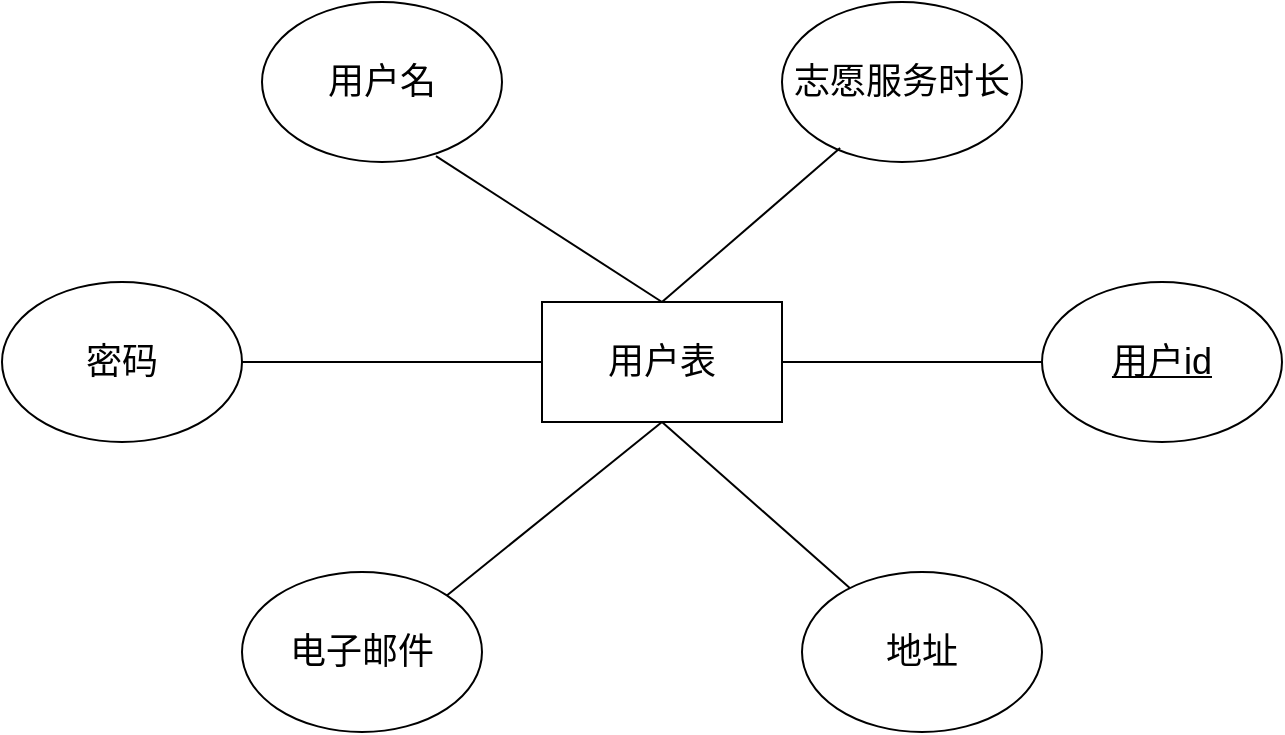 <mxfile version="24.4.0" type="github">
  <diagram name="第 1 页" id="Dau7rd6t1JSJyT7rKach">
    <mxGraphModel dx="819" dy="476" grid="1" gridSize="10" guides="1" tooltips="1" connect="1" arrows="1" fold="1" page="1" pageScale="1" pageWidth="827" pageHeight="1169" math="0" shadow="0">
      <root>
        <mxCell id="0" />
        <mxCell id="1" parent="0" />
        <mxCell id="vPlGYPuMTZ82kQOHyQCy-8" style="edgeStyle=orthogonalEdgeStyle;rounded=0;orthogonalLoop=1;jettySize=auto;html=1;exitX=1;exitY=0.5;exitDx=0;exitDy=0;endArrow=none;endFill=0;" edge="1" parent="1" source="vPlGYPuMTZ82kQOHyQCy-1" target="vPlGYPuMTZ82kQOHyQCy-4">
          <mxGeometry relative="1" as="geometry" />
        </mxCell>
        <mxCell id="vPlGYPuMTZ82kQOHyQCy-11" style="edgeStyle=none;rounded=0;orthogonalLoop=1;jettySize=auto;html=1;exitX=0;exitY=0.5;exitDx=0;exitDy=0;endArrow=none;endFill=0;" edge="1" parent="1" source="vPlGYPuMTZ82kQOHyQCy-1" target="vPlGYPuMTZ82kQOHyQCy-5">
          <mxGeometry relative="1" as="geometry" />
        </mxCell>
        <mxCell id="vPlGYPuMTZ82kQOHyQCy-12" style="edgeStyle=none;rounded=0;orthogonalLoop=1;jettySize=auto;html=1;exitX=0.5;exitY=1;exitDx=0;exitDy=0;entryX=1;entryY=0;entryDx=0;entryDy=0;endArrow=none;endFill=0;" edge="1" parent="1" source="vPlGYPuMTZ82kQOHyQCy-1" target="vPlGYPuMTZ82kQOHyQCy-6">
          <mxGeometry relative="1" as="geometry" />
        </mxCell>
        <mxCell id="vPlGYPuMTZ82kQOHyQCy-13" style="edgeStyle=none;rounded=0;orthogonalLoop=1;jettySize=auto;html=1;exitX=0.5;exitY=1;exitDx=0;exitDy=0;endArrow=none;endFill=0;" edge="1" parent="1" source="vPlGYPuMTZ82kQOHyQCy-1" target="vPlGYPuMTZ82kQOHyQCy-7">
          <mxGeometry relative="1" as="geometry" />
        </mxCell>
        <mxCell id="vPlGYPuMTZ82kQOHyQCy-1" value="用户表" style="rounded=0;whiteSpace=wrap;html=1;fontSize=18;" vertex="1" parent="1">
          <mxGeometry x="340" y="450" width="120" height="60" as="geometry" />
        </mxCell>
        <mxCell id="vPlGYPuMTZ82kQOHyQCy-2" value="用户名" style="ellipse;whiteSpace=wrap;html=1;fontSize=18;" vertex="1" parent="1">
          <mxGeometry x="200" y="300" width="120" height="80" as="geometry" />
        </mxCell>
        <mxCell id="vPlGYPuMTZ82kQOHyQCy-3" value="志愿服务时长" style="ellipse;whiteSpace=wrap;html=1;fontSize=18;" vertex="1" parent="1">
          <mxGeometry x="460" y="300" width="120" height="80" as="geometry" />
        </mxCell>
        <mxCell id="vPlGYPuMTZ82kQOHyQCy-4" value="&lt;u&gt;用户id&lt;/u&gt;" style="ellipse;whiteSpace=wrap;html=1;fontSize=18;" vertex="1" parent="1">
          <mxGeometry x="590" y="440" width="120" height="80" as="geometry" />
        </mxCell>
        <mxCell id="vPlGYPuMTZ82kQOHyQCy-5" value="密码" style="ellipse;whiteSpace=wrap;html=1;fontSize=18;" vertex="1" parent="1">
          <mxGeometry x="70" y="440" width="120" height="80" as="geometry" />
        </mxCell>
        <mxCell id="vPlGYPuMTZ82kQOHyQCy-6" value="电子邮件" style="ellipse;whiteSpace=wrap;html=1;fontSize=18;" vertex="1" parent="1">
          <mxGeometry x="190" y="585" width="120" height="80" as="geometry" />
        </mxCell>
        <mxCell id="vPlGYPuMTZ82kQOHyQCy-7" value="地址" style="ellipse;whiteSpace=wrap;html=1;fontSize=18;" vertex="1" parent="1">
          <mxGeometry x="470" y="585" width="120" height="80" as="geometry" />
        </mxCell>
        <mxCell id="vPlGYPuMTZ82kQOHyQCy-9" style="rounded=0;orthogonalLoop=1;jettySize=auto;html=1;exitX=0.5;exitY=0;exitDx=0;exitDy=0;entryX=0.242;entryY=0.913;entryDx=0;entryDy=0;entryPerimeter=0;endArrow=none;endFill=0;" edge="1" parent="1" source="vPlGYPuMTZ82kQOHyQCy-1" target="vPlGYPuMTZ82kQOHyQCy-3">
          <mxGeometry relative="1" as="geometry" />
        </mxCell>
        <mxCell id="vPlGYPuMTZ82kQOHyQCy-10" style="edgeStyle=none;rounded=0;orthogonalLoop=1;jettySize=auto;html=1;exitX=0.5;exitY=0;exitDx=0;exitDy=0;entryX=0.725;entryY=0.963;entryDx=0;entryDy=0;entryPerimeter=0;endArrow=none;endFill=0;" edge="1" parent="1" source="vPlGYPuMTZ82kQOHyQCy-1" target="vPlGYPuMTZ82kQOHyQCy-2">
          <mxGeometry relative="1" as="geometry" />
        </mxCell>
      </root>
    </mxGraphModel>
  </diagram>
</mxfile>
